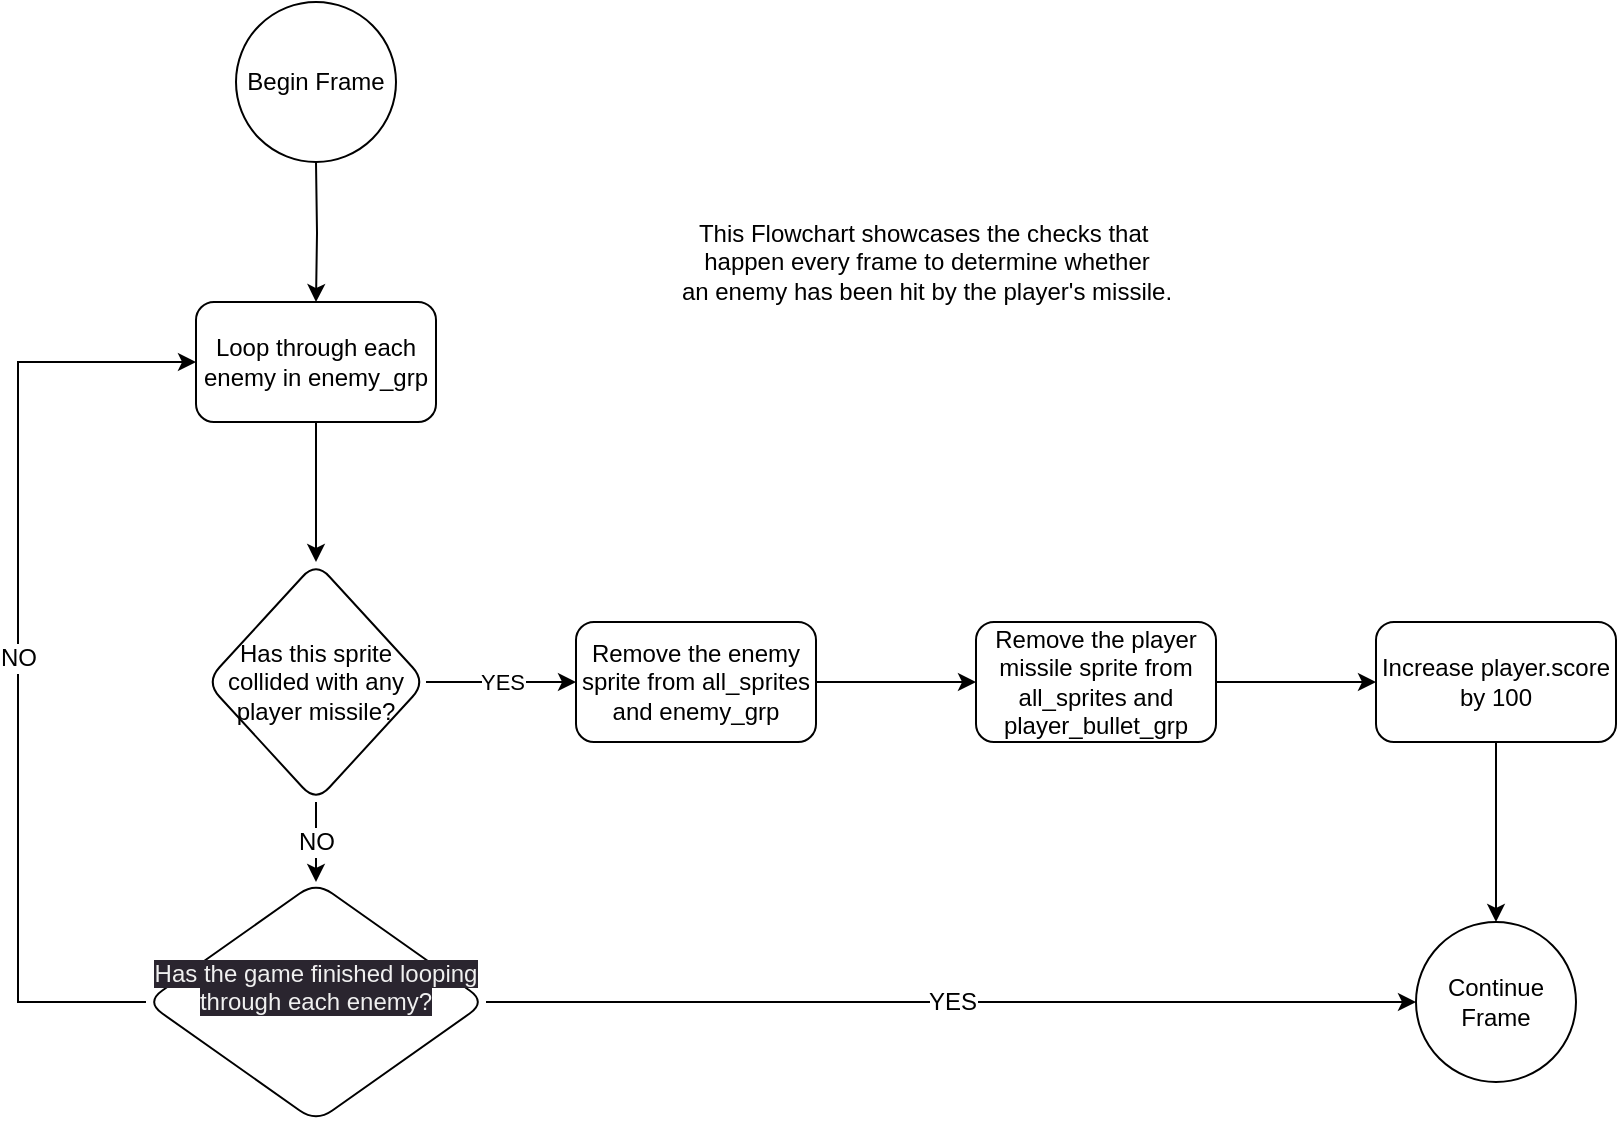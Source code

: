 <mxfile version="21.5.0" type="device">
  <diagram id="C5RBs43oDa-KdzZeNtuy" name="Page-1">
    <mxGraphModel dx="1050" dy="541" grid="1" gridSize="10" guides="1" tooltips="1" connect="1" arrows="1" fold="1" page="1" pageScale="1" pageWidth="827" pageHeight="1169" math="0" shadow="0">
      <root>
        <mxCell id="WIyWlLk6GJQsqaUBKTNV-0" />
        <mxCell id="WIyWlLk6GJQsqaUBKTNV-1" parent="WIyWlLk6GJQsqaUBKTNV-0" />
        <mxCell id="qFaiBcZqdbCoSiHACLYR-2" value="" style="edgeStyle=orthogonalEdgeStyle;rounded=0;orthogonalLoop=1;jettySize=auto;html=1;" parent="WIyWlLk6GJQsqaUBKTNV-1" target="qFaiBcZqdbCoSiHACLYR-1" edge="1">
          <mxGeometry relative="1" as="geometry">
            <mxPoint x="220" y="120" as="sourcePoint" />
          </mxGeometry>
        </mxCell>
        <mxCell id="qFaiBcZqdbCoSiHACLYR-0" value="This Flowchart showcases the checks that&amp;nbsp;&lt;br&gt;happen every frame to determine whether&lt;br&gt;an enemy has been hit by the player&#39;s missile." style="text;html=1;align=center;verticalAlign=middle;resizable=0;points=[];autosize=1;strokeColor=none;fillColor=none;" parent="WIyWlLk6GJQsqaUBKTNV-1" vertex="1">
          <mxGeometry x="390" y="140" width="270" height="60" as="geometry" />
        </mxCell>
        <mxCell id="qFaiBcZqdbCoSiHACLYR-5" value="" style="edgeStyle=orthogonalEdgeStyle;rounded=0;orthogonalLoop=1;jettySize=auto;html=1;" parent="WIyWlLk6GJQsqaUBKTNV-1" source="qFaiBcZqdbCoSiHACLYR-1" target="qFaiBcZqdbCoSiHACLYR-4" edge="1">
          <mxGeometry relative="1" as="geometry" />
        </mxCell>
        <mxCell id="qFaiBcZqdbCoSiHACLYR-1" value="Loop through each enemy in enemy_grp" style="whiteSpace=wrap;html=1;rounded=1;glass=0;strokeWidth=1;shadow=0;" parent="WIyWlLk6GJQsqaUBKTNV-1" vertex="1">
          <mxGeometry x="160" y="190" width="120" height="60" as="geometry" />
        </mxCell>
        <mxCell id="qFaiBcZqdbCoSiHACLYR-3" value="Begin Frame" style="ellipse;whiteSpace=wrap;html=1;aspect=fixed;" parent="WIyWlLk6GJQsqaUBKTNV-1" vertex="1">
          <mxGeometry x="180" y="40" width="80" height="80" as="geometry" />
        </mxCell>
        <mxCell id="qFaiBcZqdbCoSiHACLYR-7" value="YES" style="edgeStyle=orthogonalEdgeStyle;rounded=0;orthogonalLoop=1;jettySize=auto;html=1;" parent="WIyWlLk6GJQsqaUBKTNV-1" source="qFaiBcZqdbCoSiHACLYR-4" target="qFaiBcZqdbCoSiHACLYR-6" edge="1">
          <mxGeometry relative="1" as="geometry" />
        </mxCell>
        <mxCell id="1uhE-geeVZ6WVKEDptVb-1" value="NO" style="edgeStyle=orthogonalEdgeStyle;rounded=0;orthogonalLoop=1;jettySize=auto;html=1;fontFamily=Helvetica;fontSize=12;fontColor=default;" edge="1" parent="WIyWlLk6GJQsqaUBKTNV-1" source="qFaiBcZqdbCoSiHACLYR-4" target="1uhE-geeVZ6WVKEDptVb-0">
          <mxGeometry relative="1" as="geometry" />
        </mxCell>
        <mxCell id="qFaiBcZqdbCoSiHACLYR-4" value="Has this sprite collided with any player missile?" style="rhombus;whiteSpace=wrap;html=1;rounded=1;glass=0;strokeWidth=1;shadow=0;" parent="WIyWlLk6GJQsqaUBKTNV-1" vertex="1">
          <mxGeometry x="165" y="320" width="110" height="120" as="geometry" />
        </mxCell>
        <mxCell id="qFaiBcZqdbCoSiHACLYR-9" value="" style="edgeStyle=orthogonalEdgeStyle;rounded=0;orthogonalLoop=1;jettySize=auto;html=1;" parent="WIyWlLk6GJQsqaUBKTNV-1" source="qFaiBcZqdbCoSiHACLYR-6" target="qFaiBcZqdbCoSiHACLYR-8" edge="1">
          <mxGeometry relative="1" as="geometry" />
        </mxCell>
        <mxCell id="qFaiBcZqdbCoSiHACLYR-6" value="Remove the enemy sprite from all_sprites and enemy_grp" style="whiteSpace=wrap;html=1;rounded=1;glass=0;strokeWidth=1;shadow=0;" parent="WIyWlLk6GJQsqaUBKTNV-1" vertex="1">
          <mxGeometry x="350" y="350" width="120" height="60" as="geometry" />
        </mxCell>
        <mxCell id="qFaiBcZqdbCoSiHACLYR-11" value="" style="edgeStyle=orthogonalEdgeStyle;rounded=0;orthogonalLoop=1;jettySize=auto;html=1;" parent="WIyWlLk6GJQsqaUBKTNV-1" source="qFaiBcZqdbCoSiHACLYR-8" target="qFaiBcZqdbCoSiHACLYR-10" edge="1">
          <mxGeometry relative="1" as="geometry" />
        </mxCell>
        <mxCell id="qFaiBcZqdbCoSiHACLYR-8" value="Remove the player missile sprite from all_sprites and player_bullet_grp" style="rounded=1;whiteSpace=wrap;html=1;glass=0;strokeWidth=1;shadow=0;" parent="WIyWlLk6GJQsqaUBKTNV-1" vertex="1">
          <mxGeometry x="550" y="350" width="120" height="60" as="geometry" />
        </mxCell>
        <mxCell id="qFaiBcZqdbCoSiHACLYR-13" value="" style="edgeStyle=orthogonalEdgeStyle;rounded=0;orthogonalLoop=1;jettySize=auto;html=1;" parent="WIyWlLk6GJQsqaUBKTNV-1" source="qFaiBcZqdbCoSiHACLYR-10" target="qFaiBcZqdbCoSiHACLYR-12" edge="1">
          <mxGeometry relative="1" as="geometry" />
        </mxCell>
        <mxCell id="qFaiBcZqdbCoSiHACLYR-10" value="Increase player.score by 100" style="whiteSpace=wrap;html=1;rounded=1;glass=0;strokeWidth=1;shadow=0;" parent="WIyWlLk6GJQsqaUBKTNV-1" vertex="1">
          <mxGeometry x="750" y="350" width="120" height="60" as="geometry" />
        </mxCell>
        <mxCell id="qFaiBcZqdbCoSiHACLYR-12" value="Continue Frame" style="ellipse;whiteSpace=wrap;html=1;rounded=1;glass=0;strokeWidth=1;shadow=0;" parent="WIyWlLk6GJQsqaUBKTNV-1" vertex="1">
          <mxGeometry x="770" y="500" width="80" height="80" as="geometry" />
        </mxCell>
        <mxCell id="1uhE-geeVZ6WVKEDptVb-3" value="YES" style="edgeStyle=orthogonalEdgeStyle;rounded=0;orthogonalLoop=1;jettySize=auto;html=1;entryX=0;entryY=0.5;entryDx=0;entryDy=0;fontFamily=Helvetica;fontSize=12;fontColor=default;" edge="1" parent="WIyWlLk6GJQsqaUBKTNV-1" source="1uhE-geeVZ6WVKEDptVb-0" target="qFaiBcZqdbCoSiHACLYR-12">
          <mxGeometry relative="1" as="geometry" />
        </mxCell>
        <mxCell id="1uhE-geeVZ6WVKEDptVb-4" value="NO" style="edgeStyle=orthogonalEdgeStyle;rounded=0;orthogonalLoop=1;jettySize=auto;html=1;fontFamily=Helvetica;fontSize=12;fontColor=default;entryX=0;entryY=0.5;entryDx=0;entryDy=0;" edge="1" parent="WIyWlLk6GJQsqaUBKTNV-1" source="1uhE-geeVZ6WVKEDptVb-0" target="qFaiBcZqdbCoSiHACLYR-1">
          <mxGeometry relative="1" as="geometry">
            <mxPoint x="70" y="220" as="targetPoint" />
            <Array as="points">
              <mxPoint x="71" y="540" />
              <mxPoint x="71" y="220" />
            </Array>
          </mxGeometry>
        </mxCell>
        <mxCell id="1uhE-geeVZ6WVKEDptVb-0" value="&#xa;&lt;span style=&quot;color: rgb(240, 240, 240); font-family: Helvetica; font-size: 12px; font-style: normal; font-variant-ligatures: normal; font-variant-caps: normal; font-weight: 400; letter-spacing: normal; orphans: 2; text-align: center; text-indent: 0px; text-transform: none; widows: 2; word-spacing: 0px; -webkit-text-stroke-width: 0px; background-color: rgb(42, 37, 47); text-decoration-thickness: initial; text-decoration-style: initial; text-decoration-color: initial; float: none; display: inline !important;&quot;&gt;Has the game finished looping through each enemy?&lt;/span&gt;&#xa;&#xa;" style="rhombus;whiteSpace=wrap;html=1;rounded=1;glass=0;strokeWidth=1;shadow=0;" vertex="1" parent="WIyWlLk6GJQsqaUBKTNV-1">
          <mxGeometry x="135" y="480" width="170" height="120" as="geometry" />
        </mxCell>
      </root>
    </mxGraphModel>
  </diagram>
</mxfile>

